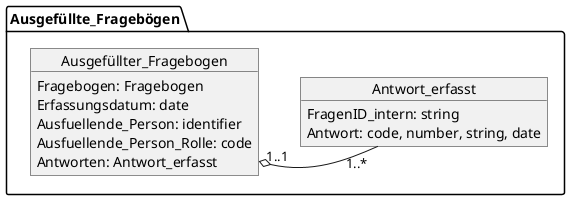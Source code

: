 @startuml MII_PROMs_Fragebögen_ausgefüllt
'skinparam linetype ortho
'skinparam linetype polyline
package Ausgefüllte_Fragebögen {
    object Ausgefüllter_Fragebogen {
        Fragebogen: Fragebogen
        Erfassungsdatum: date
        Ausfuellende_Person: identifier
        Ausfuellende_Person_Rolle: code 
        Antworten: Antwort_erfasst
    }
    object Antwort_erfasst {
        FragenID_intern: string
        Antwort: code, number, string, date

    }
    Ausgefüllter_Fragebogen::Antworten "1..1" o-right- "1..*" Antwort_erfasst
}

@enduml

